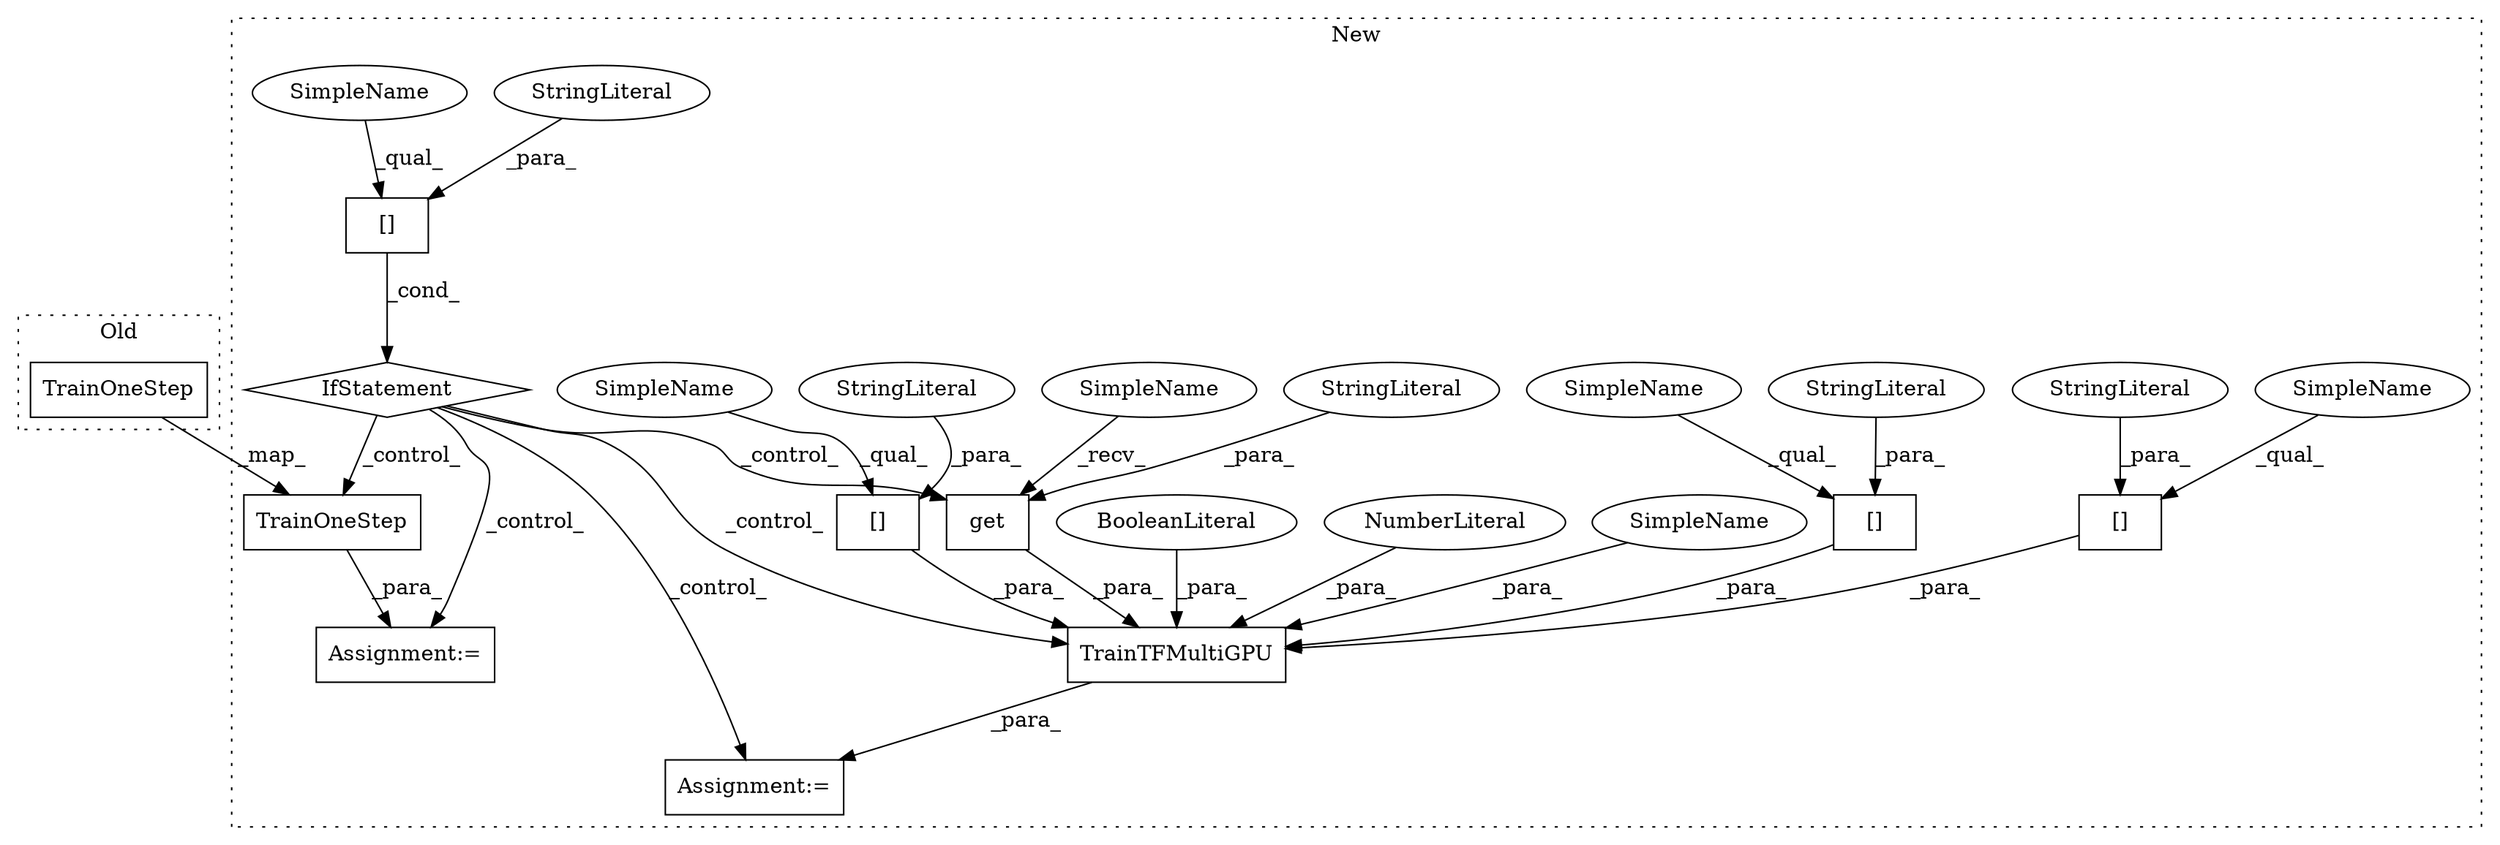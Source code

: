 digraph G {
subgraph cluster0 {
1 [label="TrainOneStep" a="32" s="1634,1654" l="13,1" shape="box"];
label = "Old";
style="dotted";
}
subgraph cluster1 {
2 [label="TrainOneStep" a="32" s="1666,1686" l="13,1" shape="box"];
3 [label="[]" a="2" s="1614,1639" l="7,1" shape="box"];
4 [label="TrainTFMultiGPU" a="32" s="1727,1848" l="16,1" shape="box"];
5 [label="[]" a="2" s="1751,1776" l="7,1" shape="box"];
6 [label="NumberLiteral" a="34" s="1778" l="1" shape="ellipse"];
7 [label="[]" a="2" s="1804,1823" l="7,1" shape="box"];
8 [label="get" a="32" s="1832,1847" l="4,1" shape="box"];
9 [label="[]" a="2" s="1780,1797" l="7,1" shape="box"];
10 [label="IfStatement" a="25" s="1610,1640" l="4,2" shape="diamond"];
11 [label="BooleanLiteral" a="9" s="1799" l="4" shape="ellipse"];
12 [label="StringLiteral" a="45" s="1758" l="18" shape="ellipse"];
13 [label="StringLiteral" a="45" s="1836" l="11" shape="ellipse"];
14 [label="StringLiteral" a="45" s="1787" l="10" shape="ellipse"];
15 [label="StringLiteral" a="45" s="1621" l="18" shape="ellipse"];
16 [label="Assignment:=" a="7" s="1665" l="1" shape="box"];
17 [label="Assignment:=" a="7" s="1726" l="1" shape="box"];
18 [label="StringLiteral" a="45" s="1811" l="12" shape="ellipse"];
19 [label="SimpleName" a="42" s="1825" l="6" shape="ellipse"];
20 [label="SimpleName" a="42" s="1614" l="6" shape="ellipse"];
21 [label="SimpleName" a="42" s="1751" l="6" shape="ellipse"];
22 [label="SimpleName" a="42" s="1780" l="6" shape="ellipse"];
23 [label="SimpleName" a="42" s="1804" l="6" shape="ellipse"];
24 [label="SimpleName" a="42" s="1743" l="7" shape="ellipse"];
label = "New";
style="dotted";
}
1 -> 2 [label="_map_"];
2 -> 16 [label="_para_"];
3 -> 10 [label="_cond_"];
4 -> 17 [label="_para_"];
5 -> 4 [label="_para_"];
6 -> 4 [label="_para_"];
7 -> 4 [label="_para_"];
8 -> 4 [label="_para_"];
9 -> 4 [label="_para_"];
10 -> 8 [label="_control_"];
10 -> 16 [label="_control_"];
10 -> 17 [label="_control_"];
10 -> 2 [label="_control_"];
10 -> 4 [label="_control_"];
11 -> 4 [label="_para_"];
12 -> 5 [label="_para_"];
13 -> 8 [label="_para_"];
14 -> 9 [label="_para_"];
15 -> 3 [label="_para_"];
18 -> 7 [label="_para_"];
19 -> 8 [label="_recv_"];
20 -> 3 [label="_qual_"];
21 -> 5 [label="_qual_"];
22 -> 9 [label="_qual_"];
23 -> 7 [label="_qual_"];
24 -> 4 [label="_para_"];
}